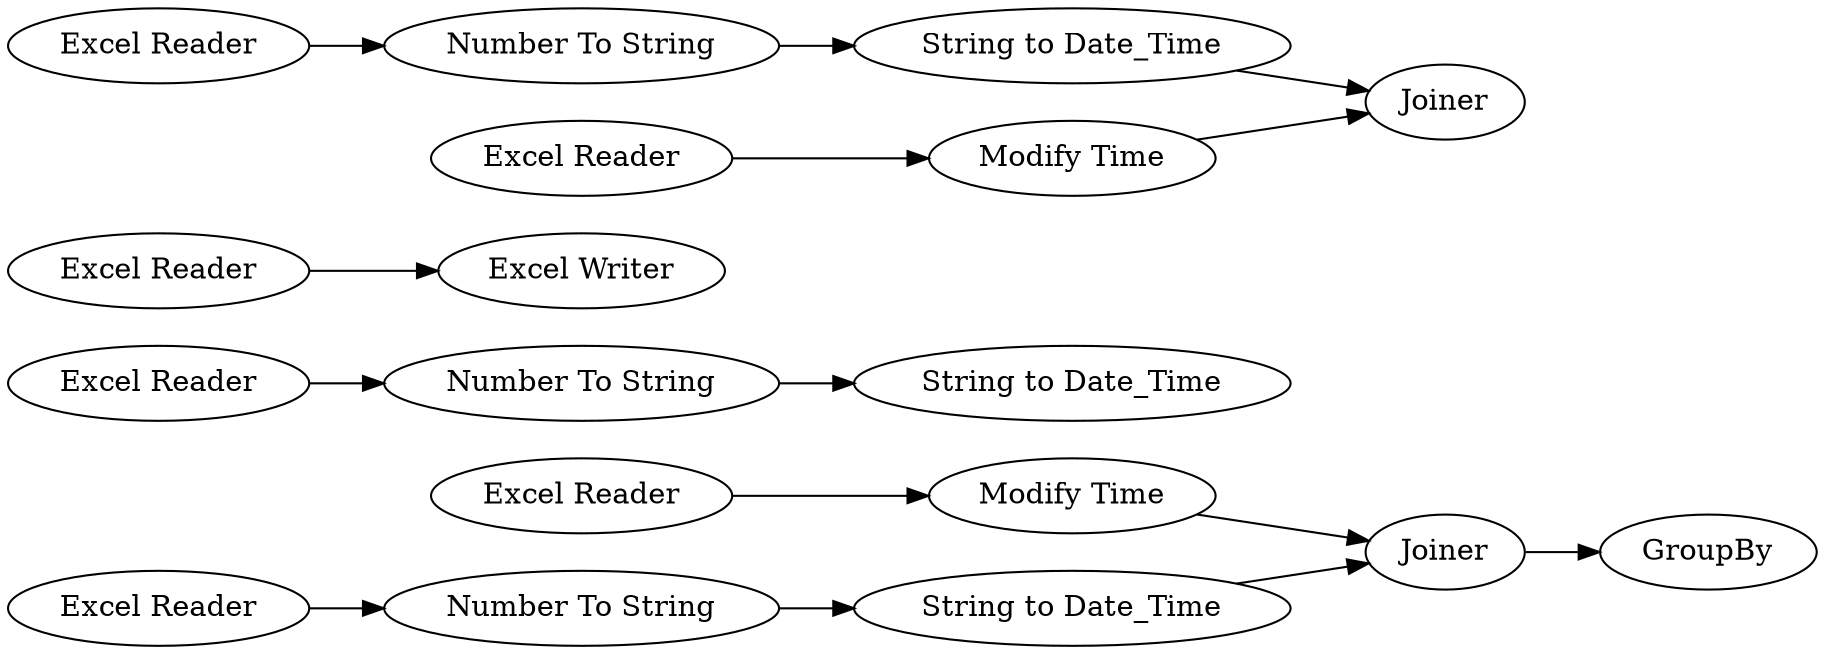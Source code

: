 digraph {
	16 -> 12
	4 -> 5
	1 -> 2
	8 -> 9
	7 -> 11
	3 -> 4
	13 -> 14
	15 -> 17
	14 -> 15
	17 -> 18
	9 -> 10
	12 -> 17
	6 -> 7
	10 -> 11
	5 [label="String to Date_Time"]
	16 [label="Excel Reader"]
	14 [label="Number To String"]
	13 [label="Excel Reader"]
	1 [label="Excel Reader"]
	7 [label="Modify Time"]
	9 [label="Number To String"]
	11 [label=Joiner]
	4 [label="Number To String"]
	18 [label=GroupBy]
	6 [label="Excel Reader"]
	8 [label="Excel Reader"]
	15 [label="String to Date_Time"]
	12 [label="Modify Time"]
	17 [label=Joiner]
	3 [label="Excel Reader"]
	2 [label="Excel Writer"]
	10 [label="String to Date_Time"]
	rankdir=LR
}

